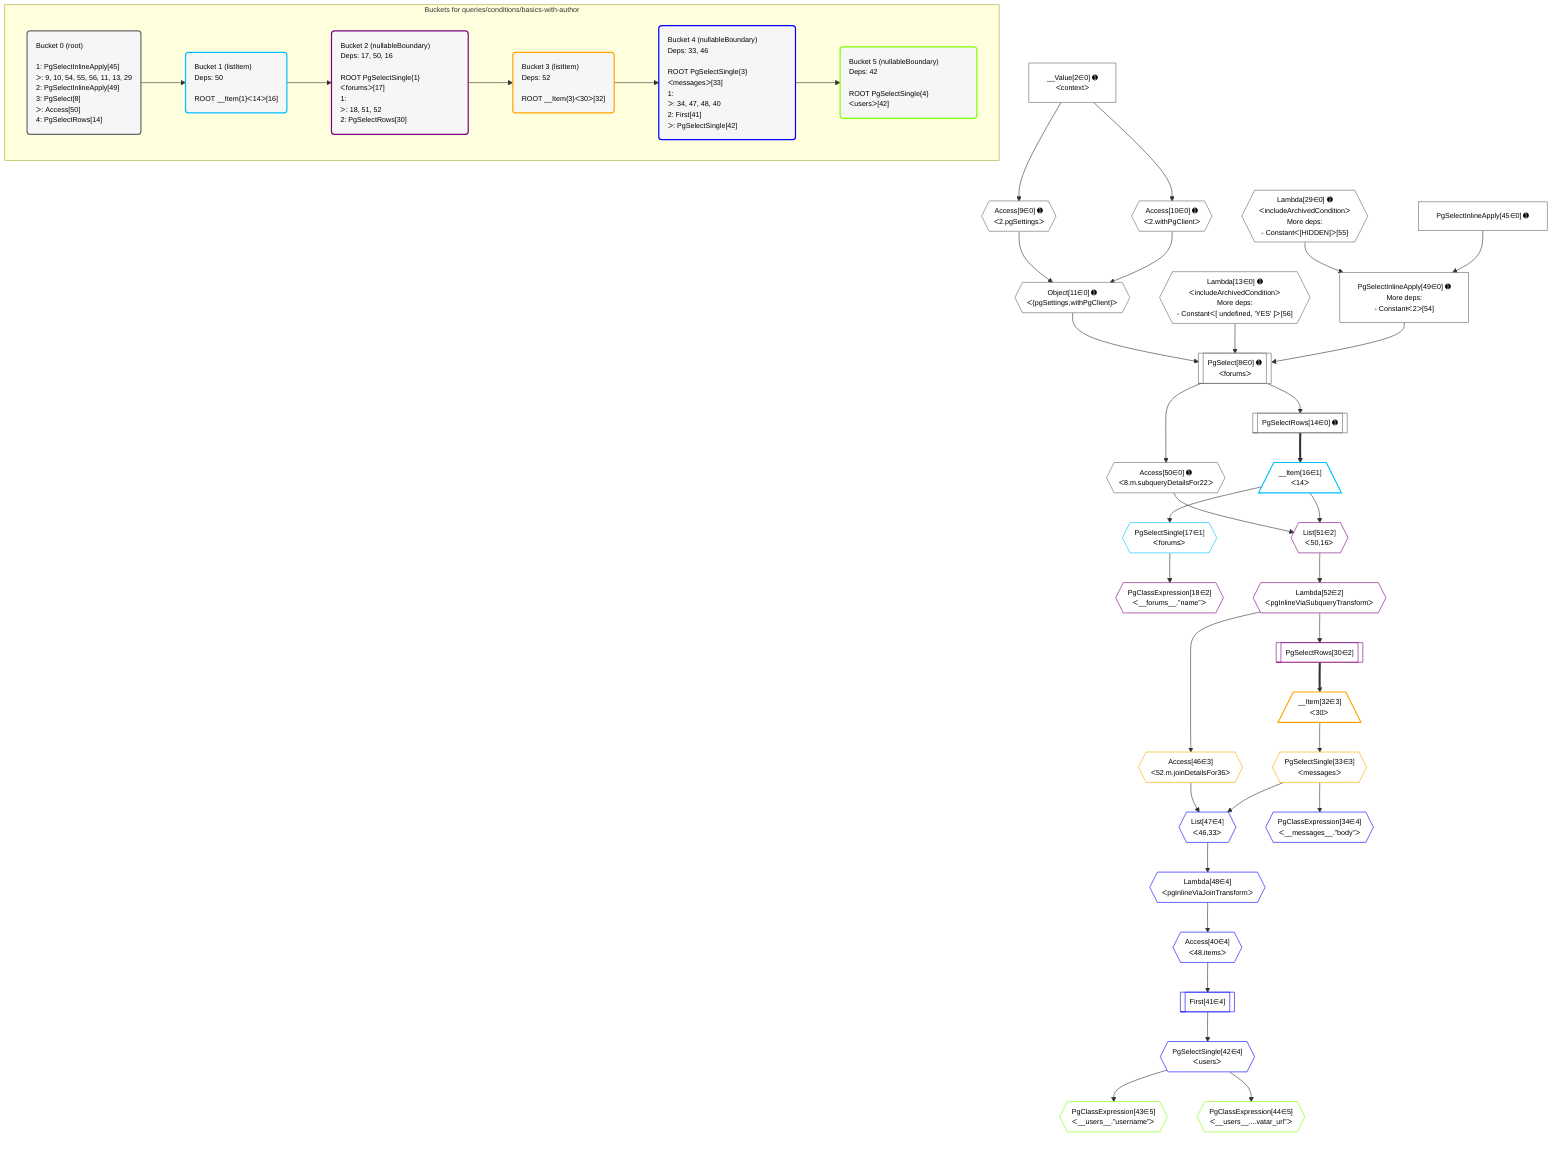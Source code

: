 %%{init: {'themeVariables': { 'fontSize': '12px'}}}%%
graph TD
    classDef path fill:#eee,stroke:#000,color:#000
    classDef plan fill:#fff,stroke-width:1px,color:#000
    classDef itemplan fill:#fff,stroke-width:2px,color:#000
    classDef unbatchedplan fill:#dff,stroke-width:1px,color:#000
    classDef sideeffectplan fill:#fcc,stroke-width:2px,color:#000
    classDef bucket fill:#f6f6f6,color:#000,stroke-width:2px,text-align:left

    subgraph "Buckets for queries/conditions/basics-with-author"
    Bucket0("Bucket 0 (root)<br /><br />1: PgSelectInlineApply[45]<br />ᐳ: 9, 10, 54, 55, 56, 11, 13, 29<br />2: PgSelectInlineApply[49]<br />3: PgSelect[8]<br />ᐳ: Access[50]<br />4: PgSelectRows[14]"):::bucket
    Bucket1("Bucket 1 (listItem)<br />Deps: 50<br /><br />ROOT __Item{1}ᐸ14ᐳ[16]"):::bucket
    Bucket2("Bucket 2 (nullableBoundary)<br />Deps: 17, 50, 16<br /><br />ROOT PgSelectSingle{1}ᐸforumsᐳ[17]<br />1: <br />ᐳ: 18, 51, 52<br />2: PgSelectRows[30]"):::bucket
    Bucket3("Bucket 3 (listItem)<br />Deps: 52<br /><br />ROOT __Item{3}ᐸ30ᐳ[32]"):::bucket
    Bucket4("Bucket 4 (nullableBoundary)<br />Deps: 33, 46<br /><br />ROOT PgSelectSingle{3}ᐸmessagesᐳ[33]<br />1: <br />ᐳ: 34, 47, 48, 40<br />2: First[41]<br />ᐳ: PgSelectSingle[42]"):::bucket
    Bucket5("Bucket 5 (nullableBoundary)<br />Deps: 42<br /><br />ROOT PgSelectSingle{4}ᐸusersᐳ[42]"):::bucket
    end
    Bucket0 --> Bucket1
    Bucket1 --> Bucket2
    Bucket2 --> Bucket3
    Bucket3 --> Bucket4
    Bucket4 --> Bucket5

    %% plan dependencies
    PgSelect8[["PgSelect[8∈0] ➊<br />ᐸforumsᐳ"]]:::plan
    Object11{{"Object[11∈0] ➊<br />ᐸ{pgSettings,withPgClient}ᐳ"}}:::plan
    Lambda13{{"Lambda[13∈0] ➊<br />ᐸincludeArchivedConditionᐳ<br />More deps:<br />- Constantᐸ[ undefined, 'YES' ]ᐳ[56]"}}:::plan
    PgSelectInlineApply49["PgSelectInlineApply[49∈0] ➊<br />More deps:<br />- Constantᐸ2ᐳ[54]"]:::plan
    Object11 & Lambda13 & PgSelectInlineApply49 --> PgSelect8
    Lambda29{{"Lambda[29∈0] ➊<br />ᐸincludeArchivedConditionᐳ<br />More deps:<br />- Constantᐸ[HIDDEN]ᐳ[55]"}}:::plan
    PgSelectInlineApply45["PgSelectInlineApply[45∈0] ➊"]:::plan
    Lambda29 & PgSelectInlineApply45 --> PgSelectInlineApply49
    Access9{{"Access[9∈0] ➊<br />ᐸ2.pgSettingsᐳ"}}:::plan
    Access10{{"Access[10∈0] ➊<br />ᐸ2.withPgClientᐳ"}}:::plan
    Access9 & Access10 --> Object11
    __Value2["__Value[2∈0] ➊<br />ᐸcontextᐳ"]:::plan
    __Value2 --> Access9
    __Value2 --> Access10
    PgSelectRows14[["PgSelectRows[14∈0] ➊"]]:::plan
    PgSelect8 --> PgSelectRows14
    Access50{{"Access[50∈0] ➊<br />ᐸ8.m.subqueryDetailsFor22ᐳ"}}:::plan
    PgSelect8 --> Access50
    __Item16[/"__Item[16∈1]<br />ᐸ14ᐳ"\]:::itemplan
    PgSelectRows14 ==> __Item16
    PgSelectSingle17{{"PgSelectSingle[17∈1]<br />ᐸforumsᐳ"}}:::plan
    __Item16 --> PgSelectSingle17
    List51{{"List[51∈2]<br />ᐸ50,16ᐳ"}}:::plan
    Access50 & __Item16 --> List51
    PgClassExpression18{{"PgClassExpression[18∈2]<br />ᐸ__forums__.”name”ᐳ"}}:::plan
    PgSelectSingle17 --> PgClassExpression18
    PgSelectRows30[["PgSelectRows[30∈2]"]]:::plan
    Lambda52{{"Lambda[52∈2]<br />ᐸpgInlineViaSubqueryTransformᐳ"}}:::plan
    Lambda52 --> PgSelectRows30
    List51 --> Lambda52
    __Item32[/"__Item[32∈3]<br />ᐸ30ᐳ"\]:::itemplan
    PgSelectRows30 ==> __Item32
    PgSelectSingle33{{"PgSelectSingle[33∈3]<br />ᐸmessagesᐳ"}}:::plan
    __Item32 --> PgSelectSingle33
    Access46{{"Access[46∈3]<br />ᐸ52.m.joinDetailsFor36ᐳ"}}:::plan
    Lambda52 --> Access46
    List47{{"List[47∈4]<br />ᐸ46,33ᐳ"}}:::plan
    Access46 & PgSelectSingle33 --> List47
    PgClassExpression34{{"PgClassExpression[34∈4]<br />ᐸ__messages__.”body”ᐳ"}}:::plan
    PgSelectSingle33 --> PgClassExpression34
    Access40{{"Access[40∈4]<br />ᐸ48.itemsᐳ"}}:::plan
    Lambda48{{"Lambda[48∈4]<br />ᐸpgInlineViaJoinTransformᐳ"}}:::plan
    Lambda48 --> Access40
    First41[["First[41∈4]"]]:::plan
    Access40 --> First41
    PgSelectSingle42{{"PgSelectSingle[42∈4]<br />ᐸusersᐳ"}}:::plan
    First41 --> PgSelectSingle42
    List47 --> Lambda48
    PgClassExpression43{{"PgClassExpression[43∈5]<br />ᐸ__users__.”username”ᐳ"}}:::plan
    PgSelectSingle42 --> PgClassExpression43
    PgClassExpression44{{"PgClassExpression[44∈5]<br />ᐸ__users__....vatar_url”ᐳ"}}:::plan
    PgSelectSingle42 --> PgClassExpression44

    %% define steps
    classDef bucket0 stroke:#696969
    class Bucket0,__Value2,PgSelect8,Access9,Access10,Object11,Lambda13,PgSelectRows14,Lambda29,PgSelectInlineApply45,PgSelectInlineApply49,Access50 bucket0
    classDef bucket1 stroke:#00bfff
    class Bucket1,__Item16,PgSelectSingle17 bucket1
    classDef bucket2 stroke:#7f007f
    class Bucket2,PgClassExpression18,PgSelectRows30,List51,Lambda52 bucket2
    classDef bucket3 stroke:#ffa500
    class Bucket3,__Item32,PgSelectSingle33,Access46 bucket3
    classDef bucket4 stroke:#0000ff
    class Bucket4,PgClassExpression34,Access40,First41,PgSelectSingle42,List47,Lambda48 bucket4
    classDef bucket5 stroke:#7fff00
    class Bucket5,PgClassExpression43,PgClassExpression44 bucket5